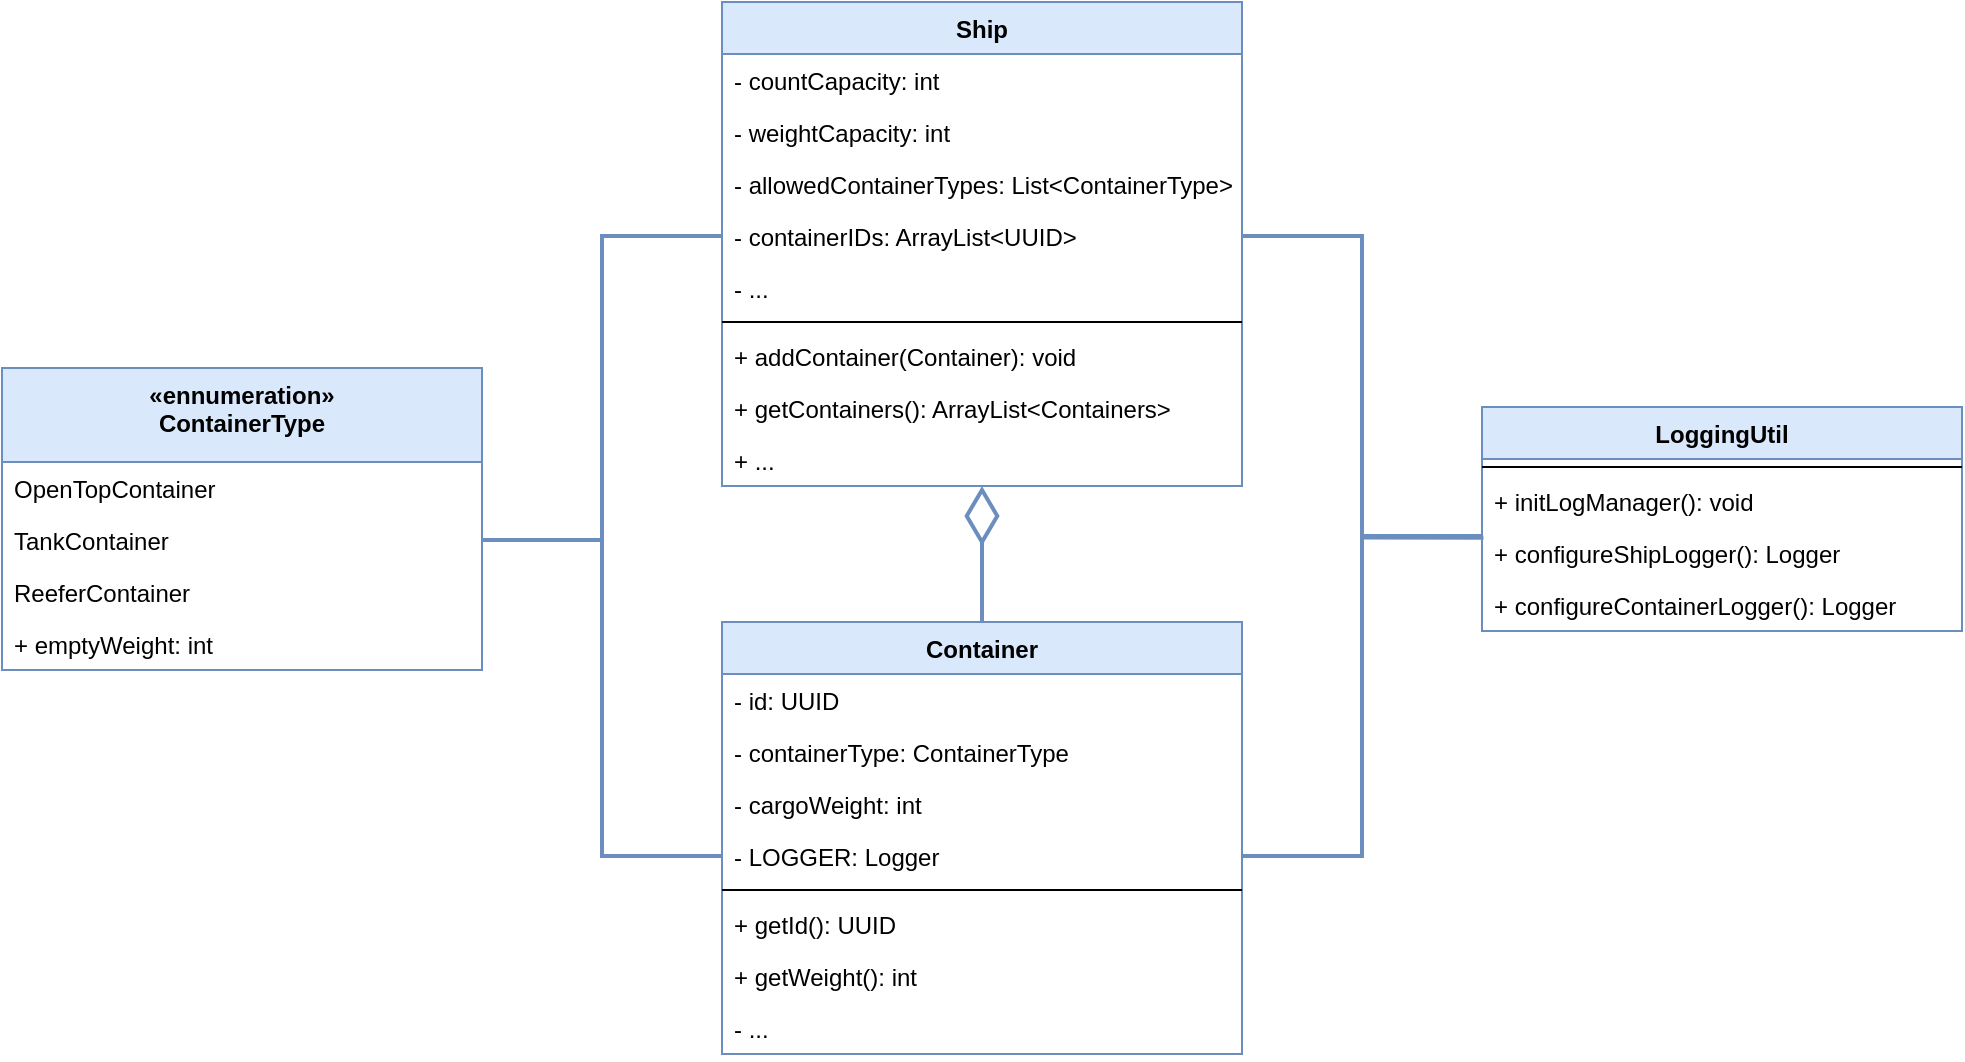 <mxfile version="20.7.4" type="device"><diagram id="7VK_BTmFym-u6Z7gyhPJ" name="class_diagram"><mxGraphModel dx="2519" dy="789" grid="1" gridSize="10" guides="1" tooltips="1" connect="1" arrows="1" fold="1" page="1" pageScale="1" pageWidth="1169" pageHeight="827" background="#ffffff" math="0" shadow="0"><root><mxCell id="0"/><mxCell id="1" parent="0"/><mxCell id="vgtAmr3IHLEWqKSmXZHl-13" value="Ship" style="swimlane;fontStyle=1;align=center;verticalAlign=top;childLayout=stackLayout;horizontal=1;startSize=26;horizontalStack=0;resizeParent=1;resizeParentMax=0;resizeLast=0;collapsible=1;marginBottom=0;fillColor=#dae8fc;strokeColor=#6c8ebf;" parent="1" vertex="1"><mxGeometry x="220" y="80" width="260" height="242" as="geometry"/></mxCell><mxCell id="vgtAmr3IHLEWqKSmXZHl-14" value="- countCapacity: int" style="text;strokeColor=none;fillColor=none;align=left;verticalAlign=top;spacingLeft=4;spacingRight=4;overflow=hidden;rotatable=0;points=[[0,0.5],[1,0.5]];portConstraint=eastwest;" parent="vgtAmr3IHLEWqKSmXZHl-13" vertex="1"><mxGeometry y="26" width="260" height="26" as="geometry"/></mxCell><mxCell id="IoI_UdaBJIWH_y-O6Vad-1" value="- weightCapacity: int" style="text;strokeColor=none;fillColor=none;align=left;verticalAlign=top;spacingLeft=4;spacingRight=4;overflow=hidden;rotatable=0;points=[[0,0.5],[1,0.5]];portConstraint=eastwest;" parent="vgtAmr3IHLEWqKSmXZHl-13" vertex="1"><mxGeometry y="52" width="260" height="26" as="geometry"/></mxCell><mxCell id="vgtAmr3IHLEWqKSmXZHl-15" value="- allowedContainerTypes: List&lt;ContainerType&gt;" style="text;strokeColor=none;fillColor=none;align=left;verticalAlign=top;spacingLeft=4;spacingRight=4;overflow=hidden;rotatable=0;points=[[0,0.5],[1,0.5]];portConstraint=eastwest;" parent="vgtAmr3IHLEWqKSmXZHl-13" vertex="1"><mxGeometry y="78" width="260" height="26" as="geometry"/></mxCell><mxCell id="IoI_UdaBJIWH_y-O6Vad-38" value="- containerIDs: ArrayList&lt;UUID&gt;" style="text;strokeColor=none;fillColor=none;align=left;verticalAlign=top;spacingLeft=4;spacingRight=4;overflow=hidden;rotatable=0;points=[[0,0.5],[1,0.5]];portConstraint=eastwest;" parent="vgtAmr3IHLEWqKSmXZHl-13" vertex="1"><mxGeometry y="104" width="260" height="26" as="geometry"/></mxCell><mxCell id="Ja7oYg3LRnCtP8YFi-WU-1" value="- ..." style="text;strokeColor=none;fillColor=none;align=left;verticalAlign=top;spacingLeft=4;spacingRight=4;overflow=hidden;rotatable=0;points=[[0,0.5],[1,0.5]];portConstraint=eastwest;" vertex="1" parent="vgtAmr3IHLEWqKSmXZHl-13"><mxGeometry y="130" width="260" height="26" as="geometry"/></mxCell><mxCell id="vgtAmr3IHLEWqKSmXZHl-17" value="" style="line;strokeWidth=1;fillColor=none;align=left;verticalAlign=middle;spacingTop=-1;spacingLeft=3;spacingRight=3;rotatable=0;labelPosition=right;points=[];portConstraint=eastwest;" parent="vgtAmr3IHLEWqKSmXZHl-13" vertex="1"><mxGeometry y="156" width="260" height="8" as="geometry"/></mxCell><mxCell id="vgtAmr3IHLEWqKSmXZHl-18" value="+ addContainer(Container): void" style="text;strokeColor=none;fillColor=none;align=left;verticalAlign=top;spacingLeft=4;spacingRight=4;overflow=hidden;rotatable=0;points=[[0,0.5],[1,0.5]];portConstraint=eastwest;" parent="vgtAmr3IHLEWqKSmXZHl-13" vertex="1"><mxGeometry y="164" width="260" height="26" as="geometry"/></mxCell><mxCell id="vgtAmr3IHLEWqKSmXZHl-19" value="+ getContainers(): ArrayList&lt;Containers&gt;" style="text;strokeColor=none;fillColor=none;align=left;verticalAlign=top;spacingLeft=4;spacingRight=4;overflow=hidden;rotatable=0;points=[[0,0.5],[1,0.5]];portConstraint=eastwest;" parent="vgtAmr3IHLEWqKSmXZHl-13" vertex="1"><mxGeometry y="190" width="260" height="26" as="geometry"/></mxCell><mxCell id="vgtAmr3IHLEWqKSmXZHl-20" value="+ ..." style="text;strokeColor=none;fillColor=none;align=left;verticalAlign=top;spacingLeft=4;spacingRight=4;overflow=hidden;rotatable=0;points=[[0,0.5],[1,0.5]];portConstraint=eastwest;" parent="vgtAmr3IHLEWqKSmXZHl-13" vertex="1"><mxGeometry y="216" width="260" height="26" as="geometry"/></mxCell><mxCell id="vgtAmr3IHLEWqKSmXZHl-21" value="Container" style="swimlane;fontStyle=1;align=center;verticalAlign=top;childLayout=stackLayout;horizontal=1;startSize=26;horizontalStack=0;resizeParent=1;resizeParentMax=0;resizeLast=0;collapsible=1;marginBottom=0;fillColor=#dae8fc;strokeColor=#6c8ebf;" parent="1" vertex="1"><mxGeometry x="220" y="390" width="260" height="216" as="geometry"/></mxCell><mxCell id="IoI_UdaBJIWH_y-O6Vad-37" value="- id: UUID" style="text;strokeColor=none;fillColor=none;align=left;verticalAlign=top;spacingLeft=4;spacingRight=4;overflow=hidden;rotatable=0;points=[[0,0.5],[1,0.5]];portConstraint=eastwest;" parent="vgtAmr3IHLEWqKSmXZHl-21" vertex="1"><mxGeometry y="26" width="260" height="26" as="geometry"/></mxCell><mxCell id="IoI_UdaBJIWH_y-O6Vad-3" value="- containerType: ContainerType" style="text;strokeColor=none;fillColor=none;align=left;verticalAlign=top;spacingLeft=4;spacingRight=4;overflow=hidden;rotatable=0;points=[[0,0.5],[1,0.5]];portConstraint=eastwest;" parent="vgtAmr3IHLEWqKSmXZHl-21" vertex="1"><mxGeometry y="52" width="260" height="26" as="geometry"/></mxCell><mxCell id="Ja7oYg3LRnCtP8YFi-WU-2" value="- cargoWeight: int" style="text;strokeColor=none;fillColor=none;align=left;verticalAlign=top;spacingLeft=4;spacingRight=4;overflow=hidden;rotatable=0;points=[[0,0.5],[1,0.5]];portConstraint=eastwest;" vertex="1" parent="vgtAmr3IHLEWqKSmXZHl-21"><mxGeometry y="78" width="260" height="26" as="geometry"/></mxCell><mxCell id="Ja7oYg3LRnCtP8YFi-WU-3" value="- LOGGER: Logger" style="text;strokeColor=none;fillColor=none;align=left;verticalAlign=top;spacingLeft=4;spacingRight=4;overflow=hidden;rotatable=0;points=[[0,0.5],[1,0.5]];portConstraint=eastwest;" vertex="1" parent="vgtAmr3IHLEWqKSmXZHl-21"><mxGeometry y="104" width="260" height="26" as="geometry"/></mxCell><mxCell id="vgtAmr3IHLEWqKSmXZHl-25" value="" style="line;strokeWidth=1;fillColor=none;align=left;verticalAlign=middle;spacingTop=-1;spacingLeft=3;spacingRight=3;rotatable=0;labelPosition=right;points=[];portConstraint=eastwest;" parent="vgtAmr3IHLEWqKSmXZHl-21" vertex="1"><mxGeometry y="130" width="260" height="8" as="geometry"/></mxCell><mxCell id="vgtAmr3IHLEWqKSmXZHl-26" value="+ getId(): UUID" style="text;strokeColor=none;fillColor=none;align=left;verticalAlign=top;spacingLeft=4;spacingRight=4;overflow=hidden;rotatable=0;points=[[0,0.5],[1,0.5]];portConstraint=eastwest;" parent="vgtAmr3IHLEWqKSmXZHl-21" vertex="1"><mxGeometry y="138" width="260" height="26" as="geometry"/></mxCell><mxCell id="vgtAmr3IHLEWqKSmXZHl-27" value="+ getWeight(): int" style="text;strokeColor=none;fillColor=none;align=left;verticalAlign=top;spacingLeft=4;spacingRight=4;overflow=hidden;rotatable=0;points=[[0,0.5],[1,0.5]];portConstraint=eastwest;" parent="vgtAmr3IHLEWqKSmXZHl-21" vertex="1"><mxGeometry y="164" width="260" height="26" as="geometry"/></mxCell><mxCell id="Ja7oYg3LRnCtP8YFi-WU-4" value="- ..." style="text;strokeColor=none;fillColor=none;align=left;verticalAlign=top;spacingLeft=4;spacingRight=4;overflow=hidden;rotatable=0;points=[[0,0.5],[1,0.5]];portConstraint=eastwest;" vertex="1" parent="vgtAmr3IHLEWqKSmXZHl-21"><mxGeometry y="190" width="260" height="26" as="geometry"/></mxCell><mxCell id="Fsk4wEoNp4yOHj6lykWF-1" value="" style="endArrow=diamondThin;endFill=0;endSize=24;html=1;rounded=0;strokeColor=#6C8EBF;strokeWidth=2;exitX=0.5;exitY=0;exitDx=0;exitDy=0;" parent="1" source="vgtAmr3IHLEWqKSmXZHl-21" target="vgtAmr3IHLEWqKSmXZHl-20" edge="1"><mxGeometry width="160" relative="1" as="geometry"><mxPoint x="290" y="347" as="sourcePoint"/><mxPoint x="340" y="247" as="targetPoint"/></mxGeometry></mxCell><mxCell id="IoI_UdaBJIWH_y-O6Vad-4" value="«ennumeration»&#10;ContainerType" style="swimlane;fontStyle=1;align=center;verticalAlign=top;childLayout=stackLayout;horizontal=1;startSize=47;horizontalStack=0;resizeParent=1;resizeParentMax=0;resizeLast=0;collapsible=1;marginBottom=0;fillColor=#dae8fc;strokeColor=#6c8ebf;fontFamily=Helvetica;" parent="1" vertex="1"><mxGeometry x="-140" y="263" width="240" height="151" as="geometry"/></mxCell><mxCell id="IoI_UdaBJIWH_y-O6Vad-6" value="OpenTopContainer" style="text;strokeColor=none;fillColor=none;align=left;verticalAlign=top;spacingLeft=4;spacingRight=4;overflow=hidden;rotatable=0;points=[[0,0.5],[1,0.5]];portConstraint=eastwest;" parent="IoI_UdaBJIWH_y-O6Vad-4" vertex="1"><mxGeometry y="47" width="240" height="26" as="geometry"/></mxCell><mxCell id="IoI_UdaBJIWH_y-O6Vad-7" value="TankContainer" style="text;strokeColor=none;fillColor=none;align=left;verticalAlign=top;spacingLeft=4;spacingRight=4;overflow=hidden;rotatable=0;points=[[0,0.5],[1,0.5]];portConstraint=eastwest;" parent="IoI_UdaBJIWH_y-O6Vad-4" vertex="1"><mxGeometry y="73" width="240" height="26" as="geometry"/></mxCell><mxCell id="IoI_UdaBJIWH_y-O6Vad-8" value="ReeferContainer" style="text;strokeColor=none;fillColor=none;align=left;verticalAlign=top;spacingLeft=4;spacingRight=4;overflow=hidden;rotatable=0;points=[[0,0.5],[1,0.5]];portConstraint=eastwest;" parent="IoI_UdaBJIWH_y-O6Vad-4" vertex="1"><mxGeometry y="99" width="240" height="26" as="geometry"/></mxCell><mxCell id="Ja7oYg3LRnCtP8YFi-WU-5" value="+ emptyWeight: int" style="text;strokeColor=none;fillColor=none;align=left;verticalAlign=top;spacingLeft=4;spacingRight=4;overflow=hidden;rotatable=0;points=[[0,0.5],[1,0.5]];portConstraint=eastwest;" vertex="1" parent="IoI_UdaBJIWH_y-O6Vad-4"><mxGeometry y="125" width="240" height="26" as="geometry"/></mxCell><mxCell id="IoI_UdaBJIWH_y-O6Vad-9" value="LoggingUtil" style="swimlane;fontStyle=1;align=center;verticalAlign=top;childLayout=stackLayout;horizontal=1;startSize=26;horizontalStack=0;resizeParent=1;resizeParentMax=0;resizeLast=0;collapsible=1;marginBottom=0;fillColor=#dae8fc;strokeColor=#6c8ebf;" parent="1" vertex="1"><mxGeometry x="600" y="282.5" width="240" height="112" as="geometry"/></mxCell><mxCell id="IoI_UdaBJIWH_y-O6Vad-10" value="" style="line;strokeWidth=1;fillColor=none;align=left;verticalAlign=middle;spacingTop=-1;spacingLeft=3;spacingRight=3;rotatable=0;labelPosition=right;points=[];portConstraint=eastwest;" parent="IoI_UdaBJIWH_y-O6Vad-9" vertex="1"><mxGeometry y="26" width="240" height="8" as="geometry"/></mxCell><mxCell id="IoI_UdaBJIWH_y-O6Vad-11" value="+ initLogManager(): void" style="text;strokeColor=none;fillColor=none;align=left;verticalAlign=top;spacingLeft=4;spacingRight=4;overflow=hidden;rotatable=0;points=[[0,0.5],[1,0.5]];portConstraint=eastwest;" parent="IoI_UdaBJIWH_y-O6Vad-9" vertex="1"><mxGeometry y="34" width="240" height="26" as="geometry"/></mxCell><mxCell id="Ja7oYg3LRnCtP8YFi-WU-8" value="+ configureShipLogger(): Logger" style="text;strokeColor=none;fillColor=none;align=left;verticalAlign=top;spacingLeft=4;spacingRight=4;overflow=hidden;rotatable=0;points=[[0,0.5],[1,0.5]];portConstraint=eastwest;" vertex="1" parent="IoI_UdaBJIWH_y-O6Vad-9"><mxGeometry y="60" width="240" height="26" as="geometry"/></mxCell><mxCell id="IoI_UdaBJIWH_y-O6Vad-12" value="+ configureContainerLogger(): Logger" style="text;strokeColor=none;fillColor=none;align=left;verticalAlign=top;spacingLeft=4;spacingRight=4;overflow=hidden;rotatable=0;points=[[0,0.5],[1,0.5]];portConstraint=eastwest;" parent="IoI_UdaBJIWH_y-O6Vad-9" vertex="1"><mxGeometry y="86" width="240" height="26" as="geometry"/></mxCell><mxCell id="Ja7oYg3LRnCtP8YFi-WU-6" value="" style="endArrow=none;startArrow=none;endFill=0;startFill=0;endSize=8;html=1;verticalAlign=bottom;labelBackgroundColor=none;strokeWidth=2;rounded=0;exitX=1;exitY=0.5;exitDx=0;exitDy=0;entryX=0;entryY=0.5;entryDx=0;entryDy=0;edgeStyle=orthogonalEdgeStyle;strokeColor=#6C8EBF;" edge="1" parent="1" source="IoI_UdaBJIWH_y-O6Vad-7" target="IoI_UdaBJIWH_y-O6Vad-38"><mxGeometry width="160" relative="1" as="geometry"><mxPoint x="350" y="380" as="sourcePoint"/><mxPoint x="510" y="380" as="targetPoint"/></mxGeometry></mxCell><mxCell id="Ja7oYg3LRnCtP8YFi-WU-7" value="" style="endArrow=none;startArrow=none;endFill=0;startFill=0;endSize=8;html=1;verticalAlign=bottom;labelBackgroundColor=none;strokeWidth=2;rounded=0;exitX=1;exitY=0.5;exitDx=0;exitDy=0;entryX=0;entryY=0.5;entryDx=0;entryDy=0;edgeStyle=orthogonalEdgeStyle;strokeColor=#6C8EBF;" edge="1" parent="1" source="IoI_UdaBJIWH_y-O6Vad-7" target="Ja7oYg3LRnCtP8YFi-WU-3"><mxGeometry width="160" relative="1" as="geometry"><mxPoint x="110" y="376" as="sourcePoint"/><mxPoint x="230" y="207" as="targetPoint"/></mxGeometry></mxCell><mxCell id="Ja7oYg3LRnCtP8YFi-WU-9" value="" style="endArrow=none;startArrow=none;endFill=0;startFill=0;endSize=8;html=1;verticalAlign=bottom;labelBackgroundColor=none;strokeWidth=2;rounded=0;exitX=0.003;exitY=0.205;exitDx=0;exitDy=0;entryX=1;entryY=0.5;entryDx=0;entryDy=0;edgeStyle=orthogonalEdgeStyle;strokeColor=#6C8EBF;exitPerimeter=0;" edge="1" parent="1" source="Ja7oYg3LRnCtP8YFi-WU-8" target="IoI_UdaBJIWH_y-O6Vad-38"><mxGeometry width="160" relative="1" as="geometry"><mxPoint x="110" y="359" as="sourcePoint"/><mxPoint x="230" y="207.0" as="targetPoint"/></mxGeometry></mxCell><mxCell id="Ja7oYg3LRnCtP8YFi-WU-10" value="" style="endArrow=none;startArrow=none;endFill=0;startFill=0;endSize=8;html=1;verticalAlign=bottom;labelBackgroundColor=none;strokeWidth=2;rounded=0;exitX=1;exitY=0.5;exitDx=0;exitDy=0;entryX=0.002;entryY=0.181;entryDx=0;entryDy=0;edgeStyle=orthogonalEdgeStyle;strokeColor=#6C8EBF;entryPerimeter=0;" edge="1" parent="1" source="Ja7oYg3LRnCtP8YFi-WU-3" target="Ja7oYg3LRnCtP8YFi-WU-8"><mxGeometry width="160" relative="1" as="geometry"><mxPoint x="110" y="359" as="sourcePoint"/><mxPoint x="230" y="517.0" as="targetPoint"/><Array as="points"><mxPoint x="540" y="507"/><mxPoint x="540" y="347"/><mxPoint x="600" y="347"/></Array></mxGeometry></mxCell></root></mxGraphModel></diagram></mxfile>